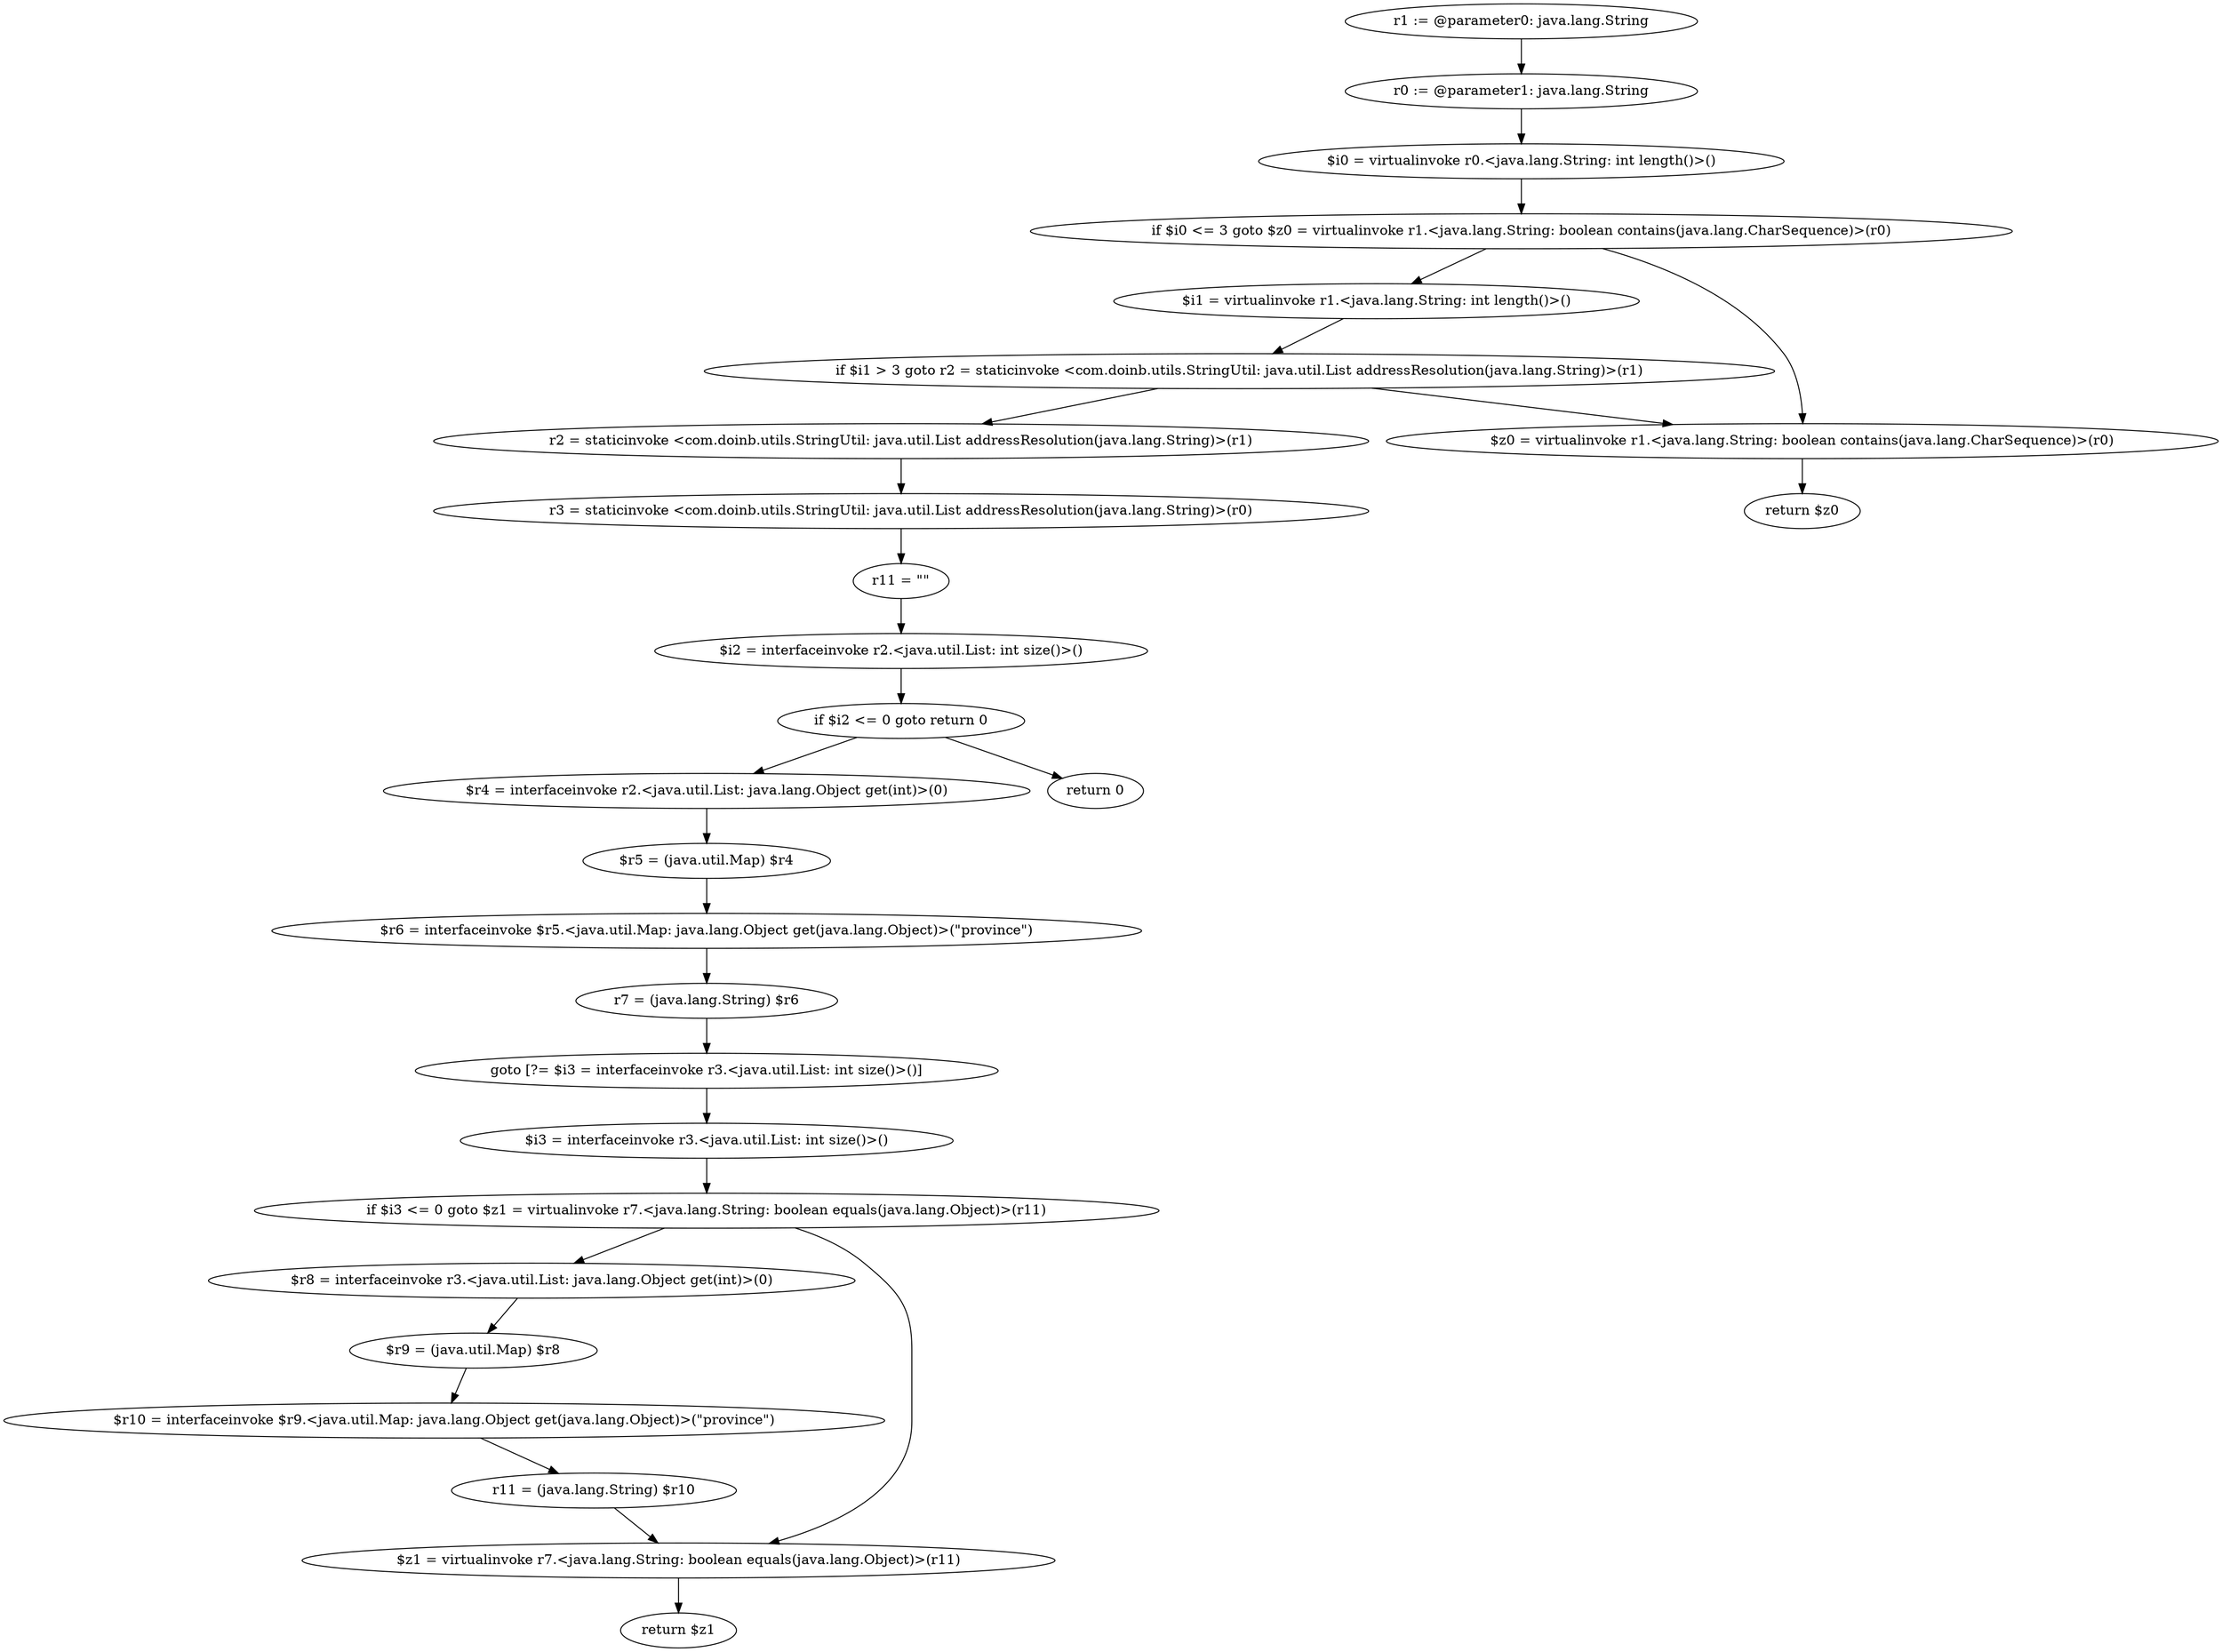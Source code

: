 digraph "unitGraph" {
    "r1 := @parameter0: java.lang.String"
    "r0 := @parameter1: java.lang.String"
    "$i0 = virtualinvoke r0.<java.lang.String: int length()>()"
    "if $i0 <= 3 goto $z0 = virtualinvoke r1.<java.lang.String: boolean contains(java.lang.CharSequence)>(r0)"
    "$i1 = virtualinvoke r1.<java.lang.String: int length()>()"
    "if $i1 > 3 goto r2 = staticinvoke <com.doinb.utils.StringUtil: java.util.List addressResolution(java.lang.String)>(r1)"
    "$z0 = virtualinvoke r1.<java.lang.String: boolean contains(java.lang.CharSequence)>(r0)"
    "return $z0"
    "r2 = staticinvoke <com.doinb.utils.StringUtil: java.util.List addressResolution(java.lang.String)>(r1)"
    "r3 = staticinvoke <com.doinb.utils.StringUtil: java.util.List addressResolution(java.lang.String)>(r0)"
    "r11 = \"\""
    "$i2 = interfaceinvoke r2.<java.util.List: int size()>()"
    "if $i2 <= 0 goto return 0"
    "$r4 = interfaceinvoke r2.<java.util.List: java.lang.Object get(int)>(0)"
    "$r5 = (java.util.Map) $r4"
    "$r6 = interfaceinvoke $r5.<java.util.Map: java.lang.Object get(java.lang.Object)>(\"province\")"
    "r7 = (java.lang.String) $r6"
    "goto [?= $i3 = interfaceinvoke r3.<java.util.List: int size()>()]"
    "return 0"
    "$i3 = interfaceinvoke r3.<java.util.List: int size()>()"
    "if $i3 <= 0 goto $z1 = virtualinvoke r7.<java.lang.String: boolean equals(java.lang.Object)>(r11)"
    "$r8 = interfaceinvoke r3.<java.util.List: java.lang.Object get(int)>(0)"
    "$r9 = (java.util.Map) $r8"
    "$r10 = interfaceinvoke $r9.<java.util.Map: java.lang.Object get(java.lang.Object)>(\"province\")"
    "r11 = (java.lang.String) $r10"
    "$z1 = virtualinvoke r7.<java.lang.String: boolean equals(java.lang.Object)>(r11)"
    "return $z1"
    "r1 := @parameter0: java.lang.String"->"r0 := @parameter1: java.lang.String";
    "r0 := @parameter1: java.lang.String"->"$i0 = virtualinvoke r0.<java.lang.String: int length()>()";
    "$i0 = virtualinvoke r0.<java.lang.String: int length()>()"->"if $i0 <= 3 goto $z0 = virtualinvoke r1.<java.lang.String: boolean contains(java.lang.CharSequence)>(r0)";
    "if $i0 <= 3 goto $z0 = virtualinvoke r1.<java.lang.String: boolean contains(java.lang.CharSequence)>(r0)"->"$i1 = virtualinvoke r1.<java.lang.String: int length()>()";
    "if $i0 <= 3 goto $z0 = virtualinvoke r1.<java.lang.String: boolean contains(java.lang.CharSequence)>(r0)"->"$z0 = virtualinvoke r1.<java.lang.String: boolean contains(java.lang.CharSequence)>(r0)";
    "$i1 = virtualinvoke r1.<java.lang.String: int length()>()"->"if $i1 > 3 goto r2 = staticinvoke <com.doinb.utils.StringUtil: java.util.List addressResolution(java.lang.String)>(r1)";
    "if $i1 > 3 goto r2 = staticinvoke <com.doinb.utils.StringUtil: java.util.List addressResolution(java.lang.String)>(r1)"->"$z0 = virtualinvoke r1.<java.lang.String: boolean contains(java.lang.CharSequence)>(r0)";
    "if $i1 > 3 goto r2 = staticinvoke <com.doinb.utils.StringUtil: java.util.List addressResolution(java.lang.String)>(r1)"->"r2 = staticinvoke <com.doinb.utils.StringUtil: java.util.List addressResolution(java.lang.String)>(r1)";
    "$z0 = virtualinvoke r1.<java.lang.String: boolean contains(java.lang.CharSequence)>(r0)"->"return $z0";
    "r2 = staticinvoke <com.doinb.utils.StringUtil: java.util.List addressResolution(java.lang.String)>(r1)"->"r3 = staticinvoke <com.doinb.utils.StringUtil: java.util.List addressResolution(java.lang.String)>(r0)";
    "r3 = staticinvoke <com.doinb.utils.StringUtil: java.util.List addressResolution(java.lang.String)>(r0)"->"r11 = \"\"";
    "r11 = \"\""->"$i2 = interfaceinvoke r2.<java.util.List: int size()>()";
    "$i2 = interfaceinvoke r2.<java.util.List: int size()>()"->"if $i2 <= 0 goto return 0";
    "if $i2 <= 0 goto return 0"->"$r4 = interfaceinvoke r2.<java.util.List: java.lang.Object get(int)>(0)";
    "if $i2 <= 0 goto return 0"->"return 0";
    "$r4 = interfaceinvoke r2.<java.util.List: java.lang.Object get(int)>(0)"->"$r5 = (java.util.Map) $r4";
    "$r5 = (java.util.Map) $r4"->"$r6 = interfaceinvoke $r5.<java.util.Map: java.lang.Object get(java.lang.Object)>(\"province\")";
    "$r6 = interfaceinvoke $r5.<java.util.Map: java.lang.Object get(java.lang.Object)>(\"province\")"->"r7 = (java.lang.String) $r6";
    "r7 = (java.lang.String) $r6"->"goto [?= $i3 = interfaceinvoke r3.<java.util.List: int size()>()]";
    "goto [?= $i3 = interfaceinvoke r3.<java.util.List: int size()>()]"->"$i3 = interfaceinvoke r3.<java.util.List: int size()>()";
    "$i3 = interfaceinvoke r3.<java.util.List: int size()>()"->"if $i3 <= 0 goto $z1 = virtualinvoke r7.<java.lang.String: boolean equals(java.lang.Object)>(r11)";
    "if $i3 <= 0 goto $z1 = virtualinvoke r7.<java.lang.String: boolean equals(java.lang.Object)>(r11)"->"$r8 = interfaceinvoke r3.<java.util.List: java.lang.Object get(int)>(0)";
    "if $i3 <= 0 goto $z1 = virtualinvoke r7.<java.lang.String: boolean equals(java.lang.Object)>(r11)"->"$z1 = virtualinvoke r7.<java.lang.String: boolean equals(java.lang.Object)>(r11)";
    "$r8 = interfaceinvoke r3.<java.util.List: java.lang.Object get(int)>(0)"->"$r9 = (java.util.Map) $r8";
    "$r9 = (java.util.Map) $r8"->"$r10 = interfaceinvoke $r9.<java.util.Map: java.lang.Object get(java.lang.Object)>(\"province\")";
    "$r10 = interfaceinvoke $r9.<java.util.Map: java.lang.Object get(java.lang.Object)>(\"province\")"->"r11 = (java.lang.String) $r10";
    "r11 = (java.lang.String) $r10"->"$z1 = virtualinvoke r7.<java.lang.String: boolean equals(java.lang.Object)>(r11)";
    "$z1 = virtualinvoke r7.<java.lang.String: boolean equals(java.lang.Object)>(r11)"->"return $z1";
}
